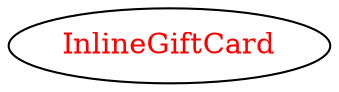digraph dependencyGraph {
 concentrate=true;
 ranksep="2.0";
 rankdir="LR"; 
 splines="ortho";
"InlineGiftCard" [fontcolor="red"];
}